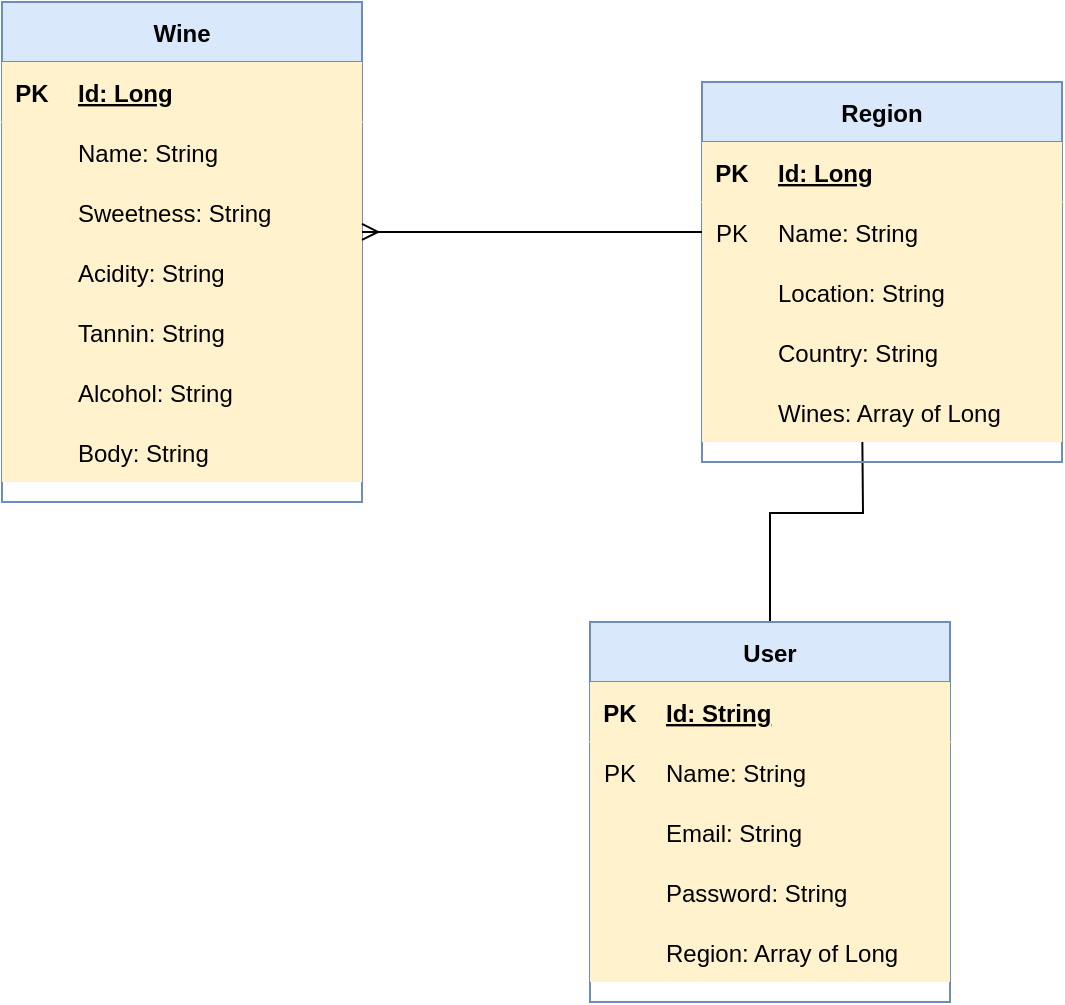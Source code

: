 <mxfile version="15.8.4" type="device"><diagram id="zIP25DLkTFuikHL9wl7Z" name="Page-1"><mxGraphModel dx="850" dy="612" grid="1" gridSize="10" guides="1" tooltips="1" connect="1" arrows="1" fold="1" page="1" pageScale="1" pageWidth="827" pageHeight="1169" math="0" shadow="0"><root><mxCell id="0"/><mxCell id="1" parent="0"/><mxCell id="H4dSJFtaKqm9uhyBOx3E-1" value="Wine" style="shape=table;startSize=30;container=1;collapsible=1;childLayout=tableLayout;fixedRows=1;rowLines=0;fontStyle=1;align=center;resizeLast=1;fillColor=#dae8fc;strokeColor=#6c8ebf;" parent="1" vertex="1"><mxGeometry x="120" y="80" width="180" height="250" as="geometry"/></mxCell><mxCell id="H4dSJFtaKqm9uhyBOx3E-2" value="" style="shape=partialRectangle;collapsible=0;dropTarget=0;pointerEvents=0;fillColor=#fff2cc;top=0;left=0;bottom=1;right=0;points=[[0,0.5],[1,0.5]];portConstraint=eastwest;strokeColor=#d6b656;" parent="H4dSJFtaKqm9uhyBOx3E-1" vertex="1"><mxGeometry y="30" width="180" height="30" as="geometry"/></mxCell><mxCell id="H4dSJFtaKqm9uhyBOx3E-3" value="PK" style="shape=partialRectangle;connectable=0;fillColor=#fff2cc;top=0;left=0;bottom=0;right=0;fontStyle=1;overflow=hidden;strokeColor=#d6b656;" parent="H4dSJFtaKqm9uhyBOx3E-2" vertex="1"><mxGeometry width="30" height="30" as="geometry"><mxRectangle width="30" height="30" as="alternateBounds"/></mxGeometry></mxCell><mxCell id="H4dSJFtaKqm9uhyBOx3E-4" value="Id: Long" style="shape=partialRectangle;connectable=0;fillColor=#fff2cc;top=0;left=0;bottom=0;right=0;align=left;spacingLeft=6;fontStyle=5;overflow=hidden;strokeColor=#d6b656;" parent="H4dSJFtaKqm9uhyBOx3E-2" vertex="1"><mxGeometry x="30" width="150" height="30" as="geometry"><mxRectangle width="150" height="30" as="alternateBounds"/></mxGeometry></mxCell><mxCell id="H4dSJFtaKqm9uhyBOx3E-5" value="" style="shape=partialRectangle;collapsible=0;dropTarget=0;pointerEvents=0;fillColor=#fff2cc;top=0;left=0;bottom=0;right=0;points=[[0,0.5],[1,0.5]];portConstraint=eastwest;strokeColor=#d6b656;" parent="H4dSJFtaKqm9uhyBOx3E-1" vertex="1"><mxGeometry y="60" width="180" height="30" as="geometry"/></mxCell><mxCell id="H4dSJFtaKqm9uhyBOx3E-6" value="" style="shape=partialRectangle;connectable=0;fillColor=#fff2cc;top=0;left=0;bottom=0;right=0;editable=1;overflow=hidden;strokeColor=#d6b656;" parent="H4dSJFtaKqm9uhyBOx3E-5" vertex="1"><mxGeometry width="30" height="30" as="geometry"><mxRectangle width="30" height="30" as="alternateBounds"/></mxGeometry></mxCell><mxCell id="H4dSJFtaKqm9uhyBOx3E-7" value="Name: String" style="shape=partialRectangle;connectable=0;fillColor=#fff2cc;top=0;left=0;bottom=0;right=0;align=left;spacingLeft=6;overflow=hidden;strokeColor=#d6b656;" parent="H4dSJFtaKqm9uhyBOx3E-5" vertex="1"><mxGeometry x="30" width="150" height="30" as="geometry"><mxRectangle width="150" height="30" as="alternateBounds"/></mxGeometry></mxCell><mxCell id="H4dSJFtaKqm9uhyBOx3E-8" value="" style="shape=partialRectangle;collapsible=0;dropTarget=0;pointerEvents=0;fillColor=#fff2cc;top=0;left=0;bottom=0;right=0;points=[[0,0.5],[1,0.5]];portConstraint=eastwest;strokeColor=#d6b656;" parent="H4dSJFtaKqm9uhyBOx3E-1" vertex="1"><mxGeometry y="90" width="180" height="30" as="geometry"/></mxCell><mxCell id="H4dSJFtaKqm9uhyBOx3E-9" value="" style="shape=partialRectangle;connectable=0;fillColor=#fff2cc;top=0;left=0;bottom=0;right=0;editable=1;overflow=hidden;strokeColor=#d6b656;" parent="H4dSJFtaKqm9uhyBOx3E-8" vertex="1"><mxGeometry width="30" height="30" as="geometry"><mxRectangle width="30" height="30" as="alternateBounds"/></mxGeometry></mxCell><mxCell id="H4dSJFtaKqm9uhyBOx3E-10" value="Sweetness: String" style="shape=partialRectangle;connectable=0;fillColor=#fff2cc;top=0;left=0;bottom=0;right=0;align=left;spacingLeft=6;overflow=hidden;strokeColor=#d6b656;" parent="H4dSJFtaKqm9uhyBOx3E-8" vertex="1"><mxGeometry x="30" width="150" height="30" as="geometry"><mxRectangle width="150" height="30" as="alternateBounds"/></mxGeometry></mxCell><mxCell id="H4dSJFtaKqm9uhyBOx3E-11" value="" style="shape=partialRectangle;collapsible=0;dropTarget=0;pointerEvents=0;fillColor=#fff2cc;top=0;left=0;bottom=0;right=0;points=[[0,0.5],[1,0.5]];portConstraint=eastwest;strokeColor=#d6b656;" parent="H4dSJFtaKqm9uhyBOx3E-1" vertex="1"><mxGeometry y="120" width="180" height="30" as="geometry"/></mxCell><mxCell id="H4dSJFtaKqm9uhyBOx3E-12" value="" style="shape=partialRectangle;connectable=0;fillColor=#fff2cc;top=0;left=0;bottom=0;right=0;editable=1;overflow=hidden;strokeColor=#d6b656;" parent="H4dSJFtaKqm9uhyBOx3E-11" vertex="1"><mxGeometry width="30" height="30" as="geometry"><mxRectangle width="30" height="30" as="alternateBounds"/></mxGeometry></mxCell><mxCell id="H4dSJFtaKqm9uhyBOx3E-13" value="Acidity: String" style="shape=partialRectangle;connectable=0;fillColor=#fff2cc;top=0;left=0;bottom=0;right=0;align=left;spacingLeft=6;overflow=hidden;strokeColor=#d6b656;" parent="H4dSJFtaKqm9uhyBOx3E-11" vertex="1"><mxGeometry x="30" width="150" height="30" as="geometry"><mxRectangle width="150" height="30" as="alternateBounds"/></mxGeometry></mxCell><mxCell id="H4dSJFtaKqm9uhyBOx3E-14" value="" style="shape=partialRectangle;collapsible=0;dropTarget=0;pointerEvents=0;fillColor=#fff2cc;top=0;left=0;bottom=0;right=0;points=[[0,0.5],[1,0.5]];portConstraint=eastwest;strokeColor=#d6b656;" parent="H4dSJFtaKqm9uhyBOx3E-1" vertex="1"><mxGeometry y="150" width="180" height="30" as="geometry"/></mxCell><mxCell id="H4dSJFtaKqm9uhyBOx3E-15" value="" style="shape=partialRectangle;connectable=0;fillColor=#fff2cc;top=0;left=0;bottom=0;right=0;editable=1;overflow=hidden;strokeColor=#d6b656;" parent="H4dSJFtaKqm9uhyBOx3E-14" vertex="1"><mxGeometry width="30" height="30" as="geometry"><mxRectangle width="30" height="30" as="alternateBounds"/></mxGeometry></mxCell><mxCell id="H4dSJFtaKqm9uhyBOx3E-16" value="Tannin: String" style="shape=partialRectangle;connectable=0;fillColor=#fff2cc;top=0;left=0;bottom=0;right=0;align=left;spacingLeft=6;overflow=hidden;strokeColor=#d6b656;" parent="H4dSJFtaKqm9uhyBOx3E-14" vertex="1"><mxGeometry x="30" width="150" height="30" as="geometry"><mxRectangle width="150" height="30" as="alternateBounds"/></mxGeometry></mxCell><mxCell id="H4dSJFtaKqm9uhyBOx3E-17" value="" style="shape=partialRectangle;collapsible=0;dropTarget=0;pointerEvents=0;fillColor=#fff2cc;top=0;left=0;bottom=0;right=0;points=[[0,0.5],[1,0.5]];portConstraint=eastwest;strokeColor=#d6b656;" parent="H4dSJFtaKqm9uhyBOx3E-1" vertex="1"><mxGeometry y="180" width="180" height="30" as="geometry"/></mxCell><mxCell id="H4dSJFtaKqm9uhyBOx3E-18" value="" style="shape=partialRectangle;connectable=0;fillColor=#fff2cc;top=0;left=0;bottom=0;right=0;editable=1;overflow=hidden;strokeColor=#d6b656;" parent="H4dSJFtaKqm9uhyBOx3E-17" vertex="1"><mxGeometry width="30" height="30" as="geometry"><mxRectangle width="30" height="30" as="alternateBounds"/></mxGeometry></mxCell><mxCell id="H4dSJFtaKqm9uhyBOx3E-19" value="Alcohol: String" style="shape=partialRectangle;connectable=0;fillColor=#fff2cc;top=0;left=0;bottom=0;right=0;align=left;spacingLeft=6;overflow=hidden;strokeColor=#d6b656;" parent="H4dSJFtaKqm9uhyBOx3E-17" vertex="1"><mxGeometry x="30" width="150" height="30" as="geometry"><mxRectangle width="150" height="30" as="alternateBounds"/></mxGeometry></mxCell><mxCell id="H4dSJFtaKqm9uhyBOx3E-20" value="" style="shape=partialRectangle;collapsible=0;dropTarget=0;pointerEvents=0;fillColor=#fff2cc;top=0;left=0;bottom=0;right=0;points=[[0,0.5],[1,0.5]];portConstraint=eastwest;strokeColor=#d6b656;" parent="H4dSJFtaKqm9uhyBOx3E-1" vertex="1"><mxGeometry y="210" width="180" height="30" as="geometry"/></mxCell><mxCell id="H4dSJFtaKqm9uhyBOx3E-21" value="" style="shape=partialRectangle;connectable=0;fillColor=#fff2cc;top=0;left=0;bottom=0;right=0;editable=1;overflow=hidden;strokeColor=#d6b656;" parent="H4dSJFtaKqm9uhyBOx3E-20" vertex="1"><mxGeometry width="30" height="30" as="geometry"><mxRectangle width="30" height="30" as="alternateBounds"/></mxGeometry></mxCell><mxCell id="H4dSJFtaKqm9uhyBOx3E-22" value="Body: String" style="shape=partialRectangle;connectable=0;fillColor=#fff2cc;top=0;left=0;bottom=0;right=0;align=left;spacingLeft=6;overflow=hidden;strokeColor=#d6b656;" parent="H4dSJFtaKqm9uhyBOx3E-20" vertex="1"><mxGeometry x="30" width="150" height="30" as="geometry"><mxRectangle width="150" height="30" as="alternateBounds"/></mxGeometry></mxCell><mxCell id="H4dSJFtaKqm9uhyBOx3E-59" style="edgeStyle=orthogonalEdgeStyle;rounded=0;orthogonalLoop=1;jettySize=auto;html=1;endArrow=ERmany;endFill=0;exitX=0.5;exitY=0;exitDx=0;exitDy=0;" parent="1" source="H4dSJFtaKqm9uhyBOx3E-46" edge="1"><mxGeometry relative="1" as="geometry"><mxPoint x="630" y="335" as="sourcePoint"/><mxPoint x="550" y="280" as="targetPoint"/></mxGeometry></mxCell><mxCell id="H4dSJFtaKqm9uhyBOx3E-23" value="Region" style="shape=table;startSize=30;container=1;collapsible=1;childLayout=tableLayout;fixedRows=1;rowLines=0;fontStyle=1;align=center;resizeLast=1;fillColor=#dae8fc;strokeColor=#6c8ebf;" parent="1" vertex="1"><mxGeometry x="470" y="120" width="180" height="190" as="geometry"/></mxCell><mxCell id="H4dSJFtaKqm9uhyBOx3E-24" value="" style="shape=partialRectangle;collapsible=0;dropTarget=0;pointerEvents=0;fillColor=#fff2cc;top=0;left=0;bottom=1;right=0;points=[[0,0.5],[1,0.5]];portConstraint=eastwest;strokeColor=#d6b656;" parent="H4dSJFtaKqm9uhyBOx3E-23" vertex="1"><mxGeometry y="30" width="180" height="30" as="geometry"/></mxCell><mxCell id="H4dSJFtaKqm9uhyBOx3E-25" value="PK" style="shape=partialRectangle;connectable=0;fillColor=#fff2cc;top=0;left=0;bottom=0;right=0;fontStyle=1;overflow=hidden;strokeColor=#d6b656;" parent="H4dSJFtaKqm9uhyBOx3E-24" vertex="1"><mxGeometry width="30" height="30" as="geometry"><mxRectangle width="30" height="30" as="alternateBounds"/></mxGeometry></mxCell><mxCell id="H4dSJFtaKqm9uhyBOx3E-26" value="Id: Long" style="shape=partialRectangle;connectable=0;fillColor=#fff2cc;top=0;left=0;bottom=0;right=0;align=left;spacingLeft=6;fontStyle=5;overflow=hidden;strokeColor=#d6b656;" parent="H4dSJFtaKqm9uhyBOx3E-24" vertex="1"><mxGeometry x="30" width="150" height="30" as="geometry"><mxRectangle width="150" height="30" as="alternateBounds"/></mxGeometry></mxCell><mxCell id="H4dSJFtaKqm9uhyBOx3E-27" value="" style="shape=partialRectangle;collapsible=0;dropTarget=0;pointerEvents=0;fillColor=#fff2cc;top=0;left=0;bottom=0;right=0;points=[[0,0.5],[1,0.5]];portConstraint=eastwest;strokeColor=#d6b656;" parent="H4dSJFtaKqm9uhyBOx3E-23" vertex="1"><mxGeometry y="60" width="180" height="30" as="geometry"/></mxCell><mxCell id="H4dSJFtaKqm9uhyBOx3E-28" value="PK" style="shape=partialRectangle;connectable=0;fillColor=#fff2cc;top=0;left=0;bottom=0;right=0;editable=1;overflow=hidden;strokeColor=#d6b656;" parent="H4dSJFtaKqm9uhyBOx3E-27" vertex="1"><mxGeometry width="30" height="30" as="geometry"><mxRectangle width="30" height="30" as="alternateBounds"/></mxGeometry></mxCell><mxCell id="H4dSJFtaKqm9uhyBOx3E-29" value="Name: String" style="shape=partialRectangle;connectable=0;fillColor=#fff2cc;top=0;left=0;bottom=0;right=0;align=left;spacingLeft=6;overflow=hidden;strokeColor=#d6b656;" parent="H4dSJFtaKqm9uhyBOx3E-27" vertex="1"><mxGeometry x="30" width="150" height="30" as="geometry"><mxRectangle width="150" height="30" as="alternateBounds"/></mxGeometry></mxCell><mxCell id="H4dSJFtaKqm9uhyBOx3E-33" value="" style="shape=partialRectangle;collapsible=0;dropTarget=0;pointerEvents=0;fillColor=#fff2cc;top=0;left=0;bottom=0;right=0;points=[[0,0.5],[1,0.5]];portConstraint=eastwest;strokeColor=#d6b656;" parent="H4dSJFtaKqm9uhyBOx3E-23" vertex="1"><mxGeometry y="90" width="180" height="30" as="geometry"/></mxCell><mxCell id="H4dSJFtaKqm9uhyBOx3E-34" value="" style="shape=partialRectangle;connectable=0;fillColor=#fff2cc;top=0;left=0;bottom=0;right=0;editable=1;overflow=hidden;strokeColor=#d6b656;" parent="H4dSJFtaKqm9uhyBOx3E-33" vertex="1"><mxGeometry width="30" height="30" as="geometry"><mxRectangle width="30" height="30" as="alternateBounds"/></mxGeometry></mxCell><mxCell id="H4dSJFtaKqm9uhyBOx3E-35" value="Location: String" style="shape=partialRectangle;connectable=0;fillColor=#fff2cc;top=0;left=0;bottom=0;right=0;align=left;spacingLeft=6;overflow=hidden;strokeColor=#d6b656;" parent="H4dSJFtaKqm9uhyBOx3E-33" vertex="1"><mxGeometry x="30" width="150" height="30" as="geometry"><mxRectangle width="150" height="30" as="alternateBounds"/></mxGeometry></mxCell><mxCell id="H4dSJFtaKqm9uhyBOx3E-36" value="" style="shape=partialRectangle;collapsible=0;dropTarget=0;pointerEvents=0;fillColor=#fff2cc;top=0;left=0;bottom=0;right=0;points=[[0,0.5],[1,0.5]];portConstraint=eastwest;strokeColor=#d6b656;" parent="H4dSJFtaKqm9uhyBOx3E-23" vertex="1"><mxGeometry y="120" width="180" height="30" as="geometry"/></mxCell><mxCell id="H4dSJFtaKqm9uhyBOx3E-37" value="" style="shape=partialRectangle;connectable=0;fillColor=#fff2cc;top=0;left=0;bottom=0;right=0;editable=1;overflow=hidden;strokeColor=#d6b656;" parent="H4dSJFtaKqm9uhyBOx3E-36" vertex="1"><mxGeometry width="30" height="30" as="geometry"><mxRectangle width="30" height="30" as="alternateBounds"/></mxGeometry></mxCell><mxCell id="H4dSJFtaKqm9uhyBOx3E-38" value="Country: String" style="shape=partialRectangle;connectable=0;fillColor=#fff2cc;top=0;left=0;bottom=0;right=0;align=left;spacingLeft=6;overflow=hidden;strokeColor=#d6b656;" parent="H4dSJFtaKqm9uhyBOx3E-36" vertex="1"><mxGeometry x="30" width="150" height="30" as="geometry"><mxRectangle width="150" height="30" as="alternateBounds"/></mxGeometry></mxCell><mxCell id="sWbzrzBYuLVdg-82DZ6X-1" value="" style="shape=partialRectangle;collapsible=0;dropTarget=0;pointerEvents=0;fillColor=#fff2cc;top=0;left=0;bottom=0;right=0;points=[[0,0.5],[1,0.5]];portConstraint=eastwest;strokeColor=#d6b656;" vertex="1" parent="H4dSJFtaKqm9uhyBOx3E-23"><mxGeometry y="150" width="180" height="30" as="geometry"/></mxCell><mxCell id="sWbzrzBYuLVdg-82DZ6X-2" value="" style="shape=partialRectangle;connectable=0;fillColor=#fff2cc;top=0;left=0;bottom=0;right=0;editable=1;overflow=hidden;strokeColor=#d6b656;" vertex="1" parent="sWbzrzBYuLVdg-82DZ6X-1"><mxGeometry width="30" height="30" as="geometry"><mxRectangle width="30" height="30" as="alternateBounds"/></mxGeometry></mxCell><mxCell id="sWbzrzBYuLVdg-82DZ6X-3" value="Wines: Array of Long" style="shape=partialRectangle;connectable=0;fillColor=#fff2cc;top=0;left=0;bottom=0;right=0;align=left;spacingLeft=6;overflow=hidden;strokeColor=#d6b656;" vertex="1" parent="sWbzrzBYuLVdg-82DZ6X-1"><mxGeometry x="30" width="150" height="30" as="geometry"><mxRectangle width="150" height="30" as="alternateBounds"/></mxGeometry></mxCell><mxCell id="H4dSJFtaKqm9uhyBOx3E-45" style="edgeStyle=orthogonalEdgeStyle;rounded=0;orthogonalLoop=1;jettySize=auto;html=1;entryX=1;entryY=0.833;entryDx=0;entryDy=0;endArrow=ERmany;endFill=0;entryPerimeter=0;exitX=0;exitY=0.5;exitDx=0;exitDy=0;" parent="1" source="H4dSJFtaKqm9uhyBOx3E-27" target="H4dSJFtaKqm9uhyBOx3E-8" edge="1"><mxGeometry relative="1" as="geometry"><mxPoint x="490" y="360" as="sourcePoint"/></mxGeometry></mxCell><mxCell id="H4dSJFtaKqm9uhyBOx3E-46" value="User" style="shape=table;startSize=30;container=1;collapsible=1;childLayout=tableLayout;fixedRows=1;rowLines=0;fontStyle=1;align=center;resizeLast=1;fillColor=#dae8fc;strokeColor=#6c8ebf;" parent="1" vertex="1"><mxGeometry x="414" y="390" width="180" height="190" as="geometry"/></mxCell><mxCell id="H4dSJFtaKqm9uhyBOx3E-47" value="" style="shape=partialRectangle;collapsible=0;dropTarget=0;pointerEvents=0;fillColor=#fff2cc;top=0;left=0;bottom=1;right=0;points=[[0,0.5],[1,0.5]];portConstraint=eastwest;strokeColor=#d6b656;" parent="H4dSJFtaKqm9uhyBOx3E-46" vertex="1"><mxGeometry y="30" width="180" height="30" as="geometry"/></mxCell><mxCell id="H4dSJFtaKqm9uhyBOx3E-48" value="PK" style="shape=partialRectangle;connectable=0;fillColor=#fff2cc;top=0;left=0;bottom=0;right=0;fontStyle=1;overflow=hidden;strokeColor=#d6b656;" parent="H4dSJFtaKqm9uhyBOx3E-47" vertex="1"><mxGeometry width="30" height="30" as="geometry"><mxRectangle width="30" height="30" as="alternateBounds"/></mxGeometry></mxCell><mxCell id="H4dSJFtaKqm9uhyBOx3E-49" value="Id: String" style="shape=partialRectangle;connectable=0;fillColor=#fff2cc;top=0;left=0;bottom=0;right=0;align=left;spacingLeft=6;fontStyle=5;overflow=hidden;strokeColor=#d6b656;" parent="H4dSJFtaKqm9uhyBOx3E-47" vertex="1"><mxGeometry x="30" width="150" height="30" as="geometry"><mxRectangle width="150" height="30" as="alternateBounds"/></mxGeometry></mxCell><mxCell id="H4dSJFtaKqm9uhyBOx3E-50" value="" style="shape=partialRectangle;collapsible=0;dropTarget=0;pointerEvents=0;fillColor=#fff2cc;top=0;left=0;bottom=0;right=0;points=[[0,0.5],[1,0.5]];portConstraint=eastwest;strokeColor=#d6b656;" parent="H4dSJFtaKqm9uhyBOx3E-46" vertex="1"><mxGeometry y="60" width="180" height="30" as="geometry"/></mxCell><mxCell id="H4dSJFtaKqm9uhyBOx3E-51" value="PK" style="shape=partialRectangle;connectable=0;fillColor=#fff2cc;top=0;left=0;bottom=0;right=0;editable=1;overflow=hidden;strokeColor=#d6b656;" parent="H4dSJFtaKqm9uhyBOx3E-50" vertex="1"><mxGeometry width="30" height="30" as="geometry"><mxRectangle width="30" height="30" as="alternateBounds"/></mxGeometry></mxCell><mxCell id="H4dSJFtaKqm9uhyBOx3E-52" value="Name: String" style="shape=partialRectangle;connectable=0;fillColor=#fff2cc;top=0;left=0;bottom=0;right=0;align=left;spacingLeft=6;overflow=hidden;strokeColor=#d6b656;" parent="H4dSJFtaKqm9uhyBOx3E-50" vertex="1"><mxGeometry x="30" width="150" height="30" as="geometry"><mxRectangle width="150" height="30" as="alternateBounds"/></mxGeometry></mxCell><mxCell id="H4dSJFtaKqm9uhyBOx3E-53" value="" style="shape=partialRectangle;collapsible=0;dropTarget=0;pointerEvents=0;fillColor=#fff2cc;top=0;left=0;bottom=0;right=0;points=[[0,0.5],[1,0.5]];portConstraint=eastwest;strokeColor=#d6b656;" parent="H4dSJFtaKqm9uhyBOx3E-46" vertex="1"><mxGeometry y="90" width="180" height="30" as="geometry"/></mxCell><mxCell id="H4dSJFtaKqm9uhyBOx3E-54" value="" style="shape=partialRectangle;connectable=0;fillColor=#fff2cc;top=0;left=0;bottom=0;right=0;editable=1;overflow=hidden;strokeColor=#d6b656;" parent="H4dSJFtaKqm9uhyBOx3E-53" vertex="1"><mxGeometry width="30" height="30" as="geometry"><mxRectangle width="30" height="30" as="alternateBounds"/></mxGeometry></mxCell><mxCell id="H4dSJFtaKqm9uhyBOx3E-55" value="Email: String" style="shape=partialRectangle;connectable=0;fillColor=#fff2cc;top=0;left=0;bottom=0;right=0;align=left;spacingLeft=6;overflow=hidden;strokeColor=#d6b656;" parent="H4dSJFtaKqm9uhyBOx3E-53" vertex="1"><mxGeometry x="30" width="150" height="30" as="geometry"><mxRectangle width="150" height="30" as="alternateBounds"/></mxGeometry></mxCell><mxCell id="H4dSJFtaKqm9uhyBOx3E-56" value="" style="shape=partialRectangle;collapsible=0;dropTarget=0;pointerEvents=0;fillColor=#fff2cc;top=0;left=0;bottom=0;right=0;points=[[0,0.5],[1,0.5]];portConstraint=eastwest;strokeColor=#d6b656;" parent="H4dSJFtaKqm9uhyBOx3E-46" vertex="1"><mxGeometry y="120" width="180" height="30" as="geometry"/></mxCell><mxCell id="H4dSJFtaKqm9uhyBOx3E-57" value="" style="shape=partialRectangle;connectable=0;fillColor=#fff2cc;top=0;left=0;bottom=0;right=0;editable=1;overflow=hidden;strokeColor=#d6b656;" parent="H4dSJFtaKqm9uhyBOx3E-56" vertex="1"><mxGeometry width="30" height="30" as="geometry"><mxRectangle width="30" height="30" as="alternateBounds"/></mxGeometry></mxCell><mxCell id="H4dSJFtaKqm9uhyBOx3E-58" value="Password: String" style="shape=partialRectangle;connectable=0;fillColor=#fff2cc;top=0;left=0;bottom=0;right=0;align=left;spacingLeft=6;overflow=hidden;strokeColor=#d6b656;" parent="H4dSJFtaKqm9uhyBOx3E-56" vertex="1"><mxGeometry x="30" width="150" height="30" as="geometry"><mxRectangle width="150" height="30" as="alternateBounds"/></mxGeometry></mxCell><mxCell id="H4dSJFtaKqm9uhyBOx3E-73" value="" style="shape=partialRectangle;collapsible=0;dropTarget=0;pointerEvents=0;fillColor=#fff2cc;top=0;left=0;bottom=0;right=0;points=[[0,0.5],[1,0.5]];portConstraint=eastwest;strokeColor=#d6b656;" parent="H4dSJFtaKqm9uhyBOx3E-46" vertex="1"><mxGeometry y="150" width="180" height="30" as="geometry"/></mxCell><mxCell id="H4dSJFtaKqm9uhyBOx3E-74" value="" style="shape=partialRectangle;connectable=0;fillColor=#fff2cc;top=0;left=0;bottom=0;right=0;editable=1;overflow=hidden;strokeColor=#d6b656;" parent="H4dSJFtaKqm9uhyBOx3E-73" vertex="1"><mxGeometry width="30" height="30" as="geometry"><mxRectangle width="30" height="30" as="alternateBounds"/></mxGeometry></mxCell><mxCell id="H4dSJFtaKqm9uhyBOx3E-75" value="Region: Array of Long" style="shape=partialRectangle;connectable=0;fillColor=#fff2cc;top=0;left=0;bottom=0;right=0;align=left;spacingLeft=6;overflow=hidden;strokeColor=#d6b656;" parent="H4dSJFtaKqm9uhyBOx3E-73" vertex="1"><mxGeometry x="30" width="150" height="30" as="geometry"><mxRectangle width="150" height="30" as="alternateBounds"/></mxGeometry></mxCell></root></mxGraphModel></diagram></mxfile>